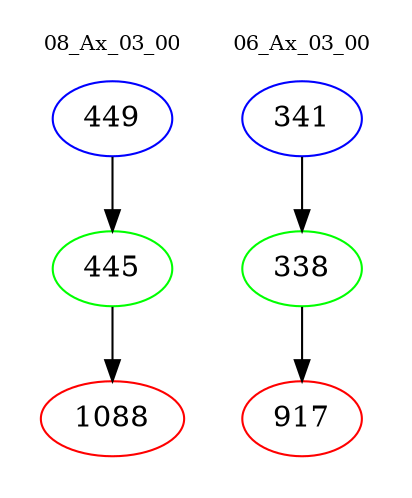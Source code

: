 digraph{
subgraph cluster_0 {
color = white
label = "08_Ax_03_00";
fontsize=10;
T0_449 [label="449", color="blue"]
T0_449 -> T0_445 [color="black"]
T0_445 [label="445", color="green"]
T0_445 -> T0_1088 [color="black"]
T0_1088 [label="1088", color="red"]
}
subgraph cluster_1 {
color = white
label = "06_Ax_03_00";
fontsize=10;
T1_341 [label="341", color="blue"]
T1_341 -> T1_338 [color="black"]
T1_338 [label="338", color="green"]
T1_338 -> T1_917 [color="black"]
T1_917 [label="917", color="red"]
}
}
